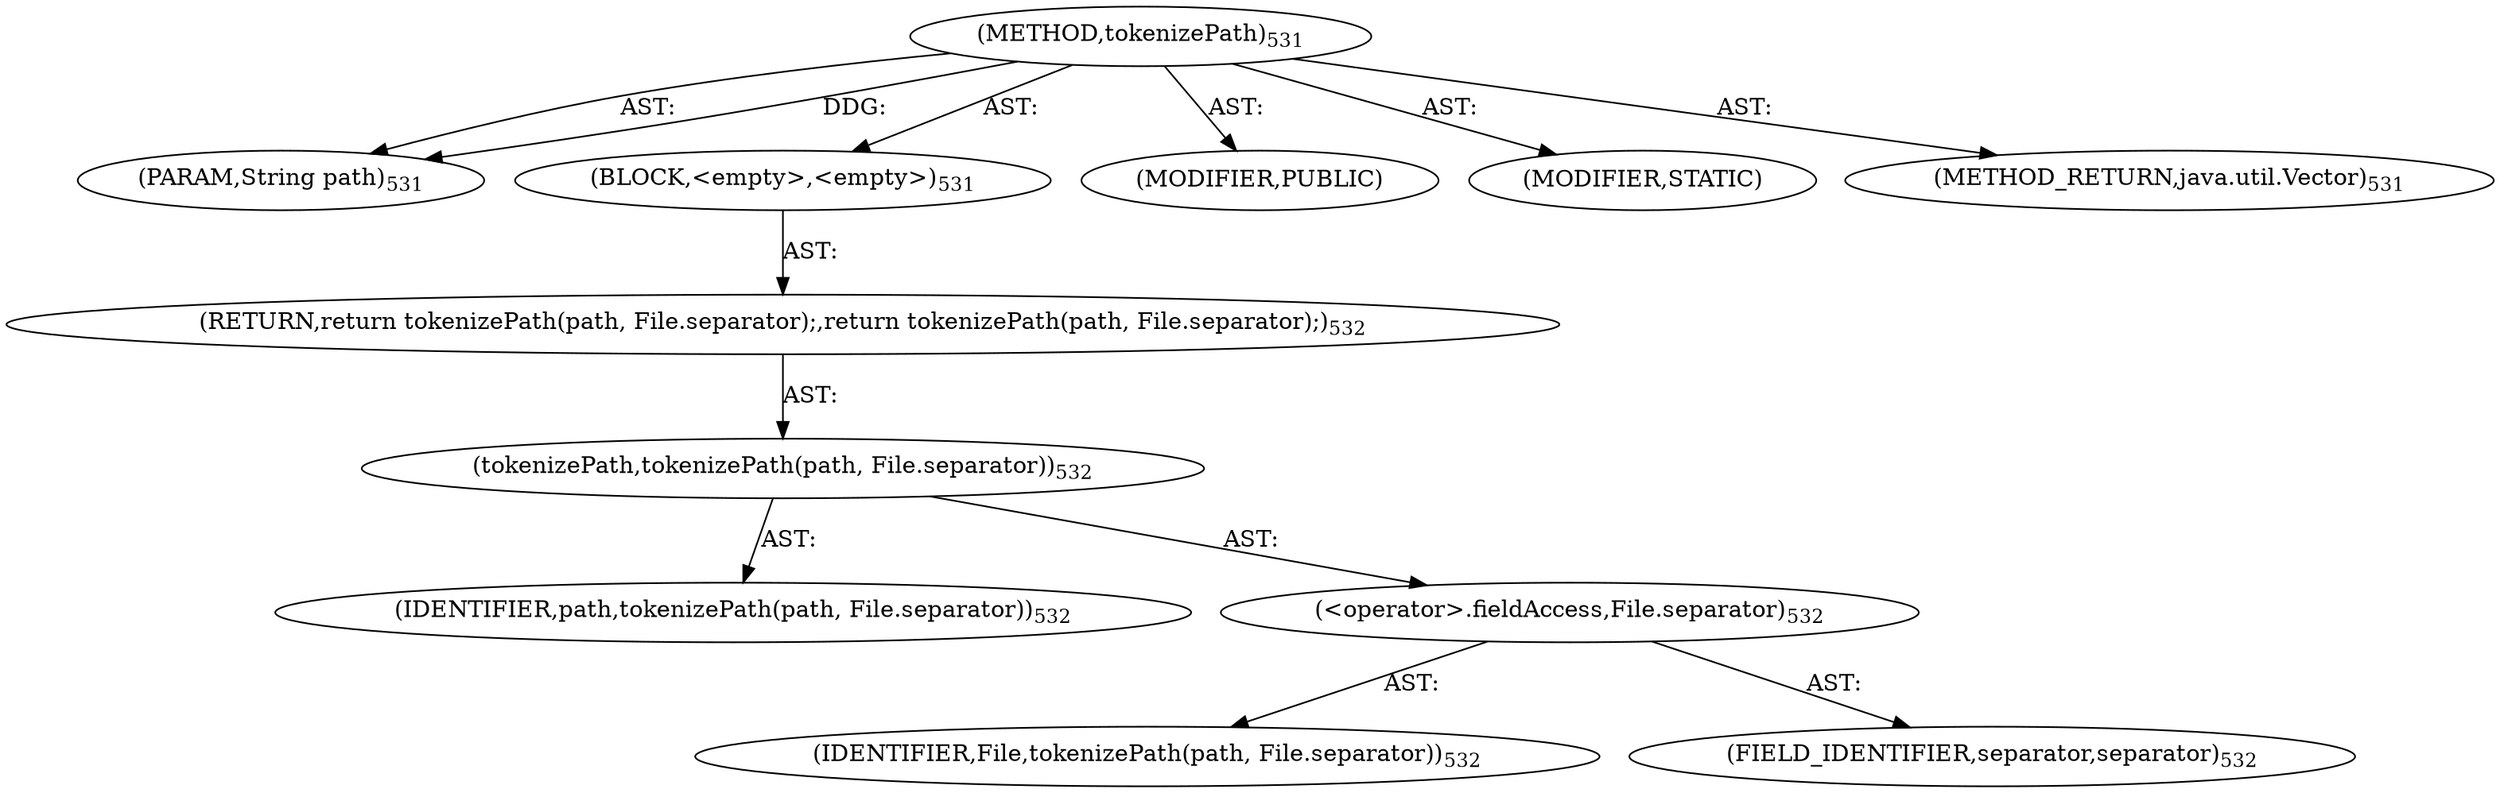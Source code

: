 digraph "tokenizePath" {  
"111669149704" [label = <(METHOD,tokenizePath)<SUB>531</SUB>> ]
"115964117008" [label = <(PARAM,String path)<SUB>531</SUB>> ]
"25769803852" [label = <(BLOCK,&lt;empty&gt;,&lt;empty&gt;)<SUB>531</SUB>> ]
"146028888100" [label = <(RETURN,return tokenizePath(path, File.separator);,return tokenizePath(path, File.separator);)<SUB>532</SUB>> ]
"30064771371" [label = <(tokenizePath,tokenizePath(path, File.separator))<SUB>532</SUB>> ]
"68719477073" [label = <(IDENTIFIER,path,tokenizePath(path, File.separator))<SUB>532</SUB>> ]
"30064771372" [label = <(&lt;operator&gt;.fieldAccess,File.separator)<SUB>532</SUB>> ]
"68719477074" [label = <(IDENTIFIER,File,tokenizePath(path, File.separator))<SUB>532</SUB>> ]
"55834574860" [label = <(FIELD_IDENTIFIER,separator,separator)<SUB>532</SUB>> ]
"133143986194" [label = <(MODIFIER,PUBLIC)> ]
"133143986195" [label = <(MODIFIER,STATIC)> ]
"128849018888" [label = <(METHOD_RETURN,java.util.Vector)<SUB>531</SUB>> ]
  "111669149704" -> "115964117008"  [ label = "AST: "] 
  "111669149704" -> "25769803852"  [ label = "AST: "] 
  "111669149704" -> "133143986194"  [ label = "AST: "] 
  "111669149704" -> "133143986195"  [ label = "AST: "] 
  "111669149704" -> "128849018888"  [ label = "AST: "] 
  "25769803852" -> "146028888100"  [ label = "AST: "] 
  "146028888100" -> "30064771371"  [ label = "AST: "] 
  "30064771371" -> "68719477073"  [ label = "AST: "] 
  "30064771371" -> "30064771372"  [ label = "AST: "] 
  "30064771372" -> "68719477074"  [ label = "AST: "] 
  "30064771372" -> "55834574860"  [ label = "AST: "] 
  "111669149704" -> "115964117008"  [ label = "DDG: "] 
}
